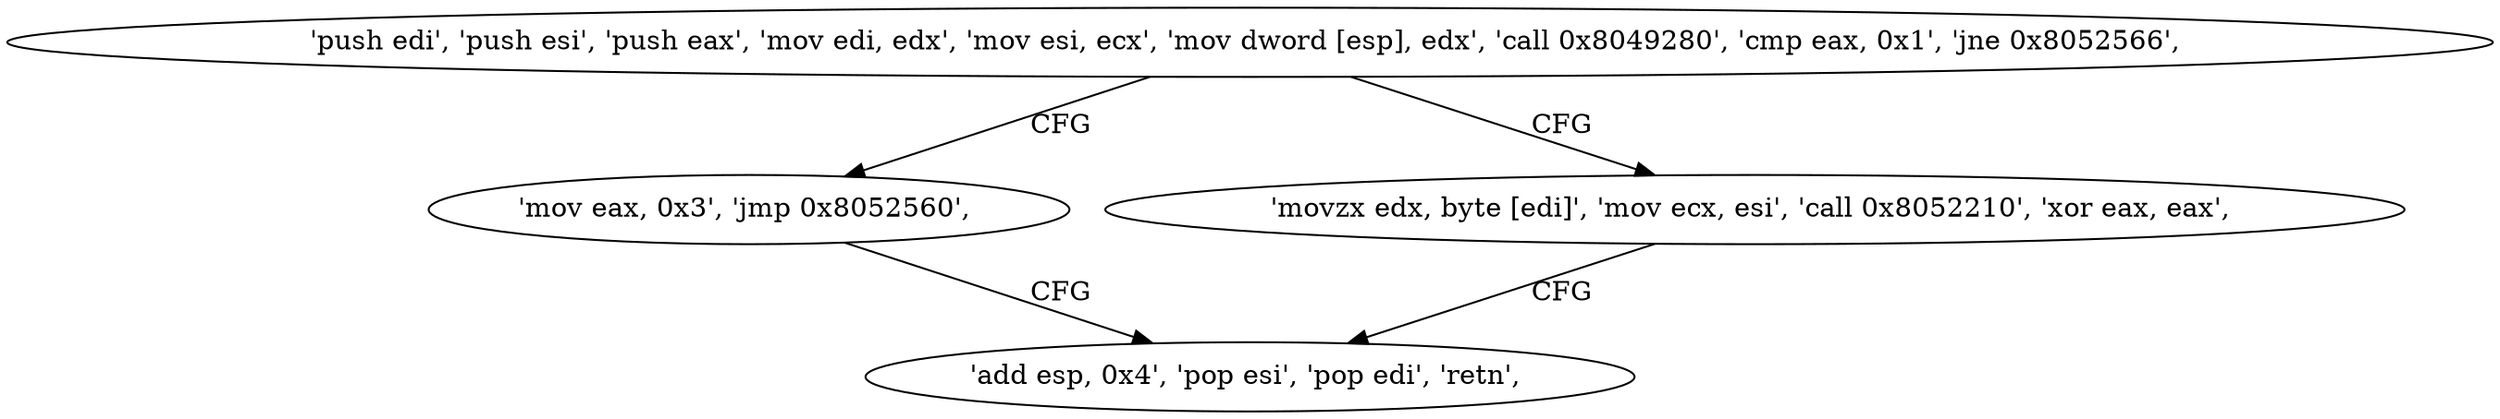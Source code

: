 digraph "func" {
"134554944" [label = "'push edi', 'push esi', 'push eax', 'mov edi, edx', 'mov esi, ecx', 'mov dword [esp], edx', 'call 0x8049280', 'cmp eax, 0x1', 'jne 0x8052566', " ]
"134554982" [label = "'mov eax, 0x3', 'jmp 0x8052560', " ]
"134554964" [label = "'movzx edx, byte [edi]', 'mov ecx, esi', 'call 0x8052210', 'xor eax, eax', " ]
"134554976" [label = "'add esp, 0x4', 'pop esi', 'pop edi', 'retn', " ]
"134554944" -> "134554982" [ label = "CFG" ]
"134554944" -> "134554964" [ label = "CFG" ]
"134554982" -> "134554976" [ label = "CFG" ]
"134554964" -> "134554976" [ label = "CFG" ]
}
